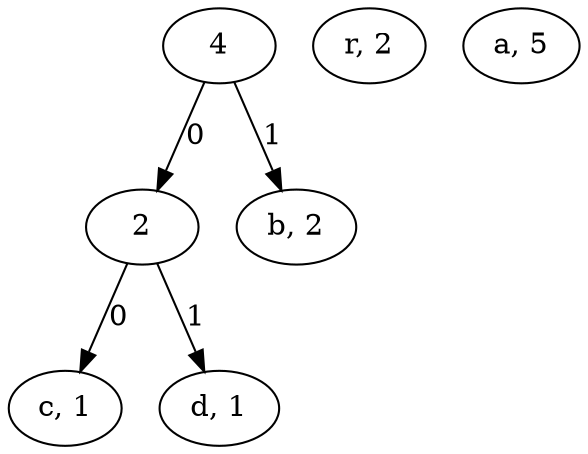 digraph graphname {
	subgraph {
		"4" -> "2" [label = "0"];
		"4" -> "b, 2" [label = "1"];
		"2" -> "c, 1" [label = "0"];
		"2" -> "d, 1" [label = "1"];
	}

	subgraph {
		"r, 2";
	}

	subgraph {
		"a, 5";
	}
}
